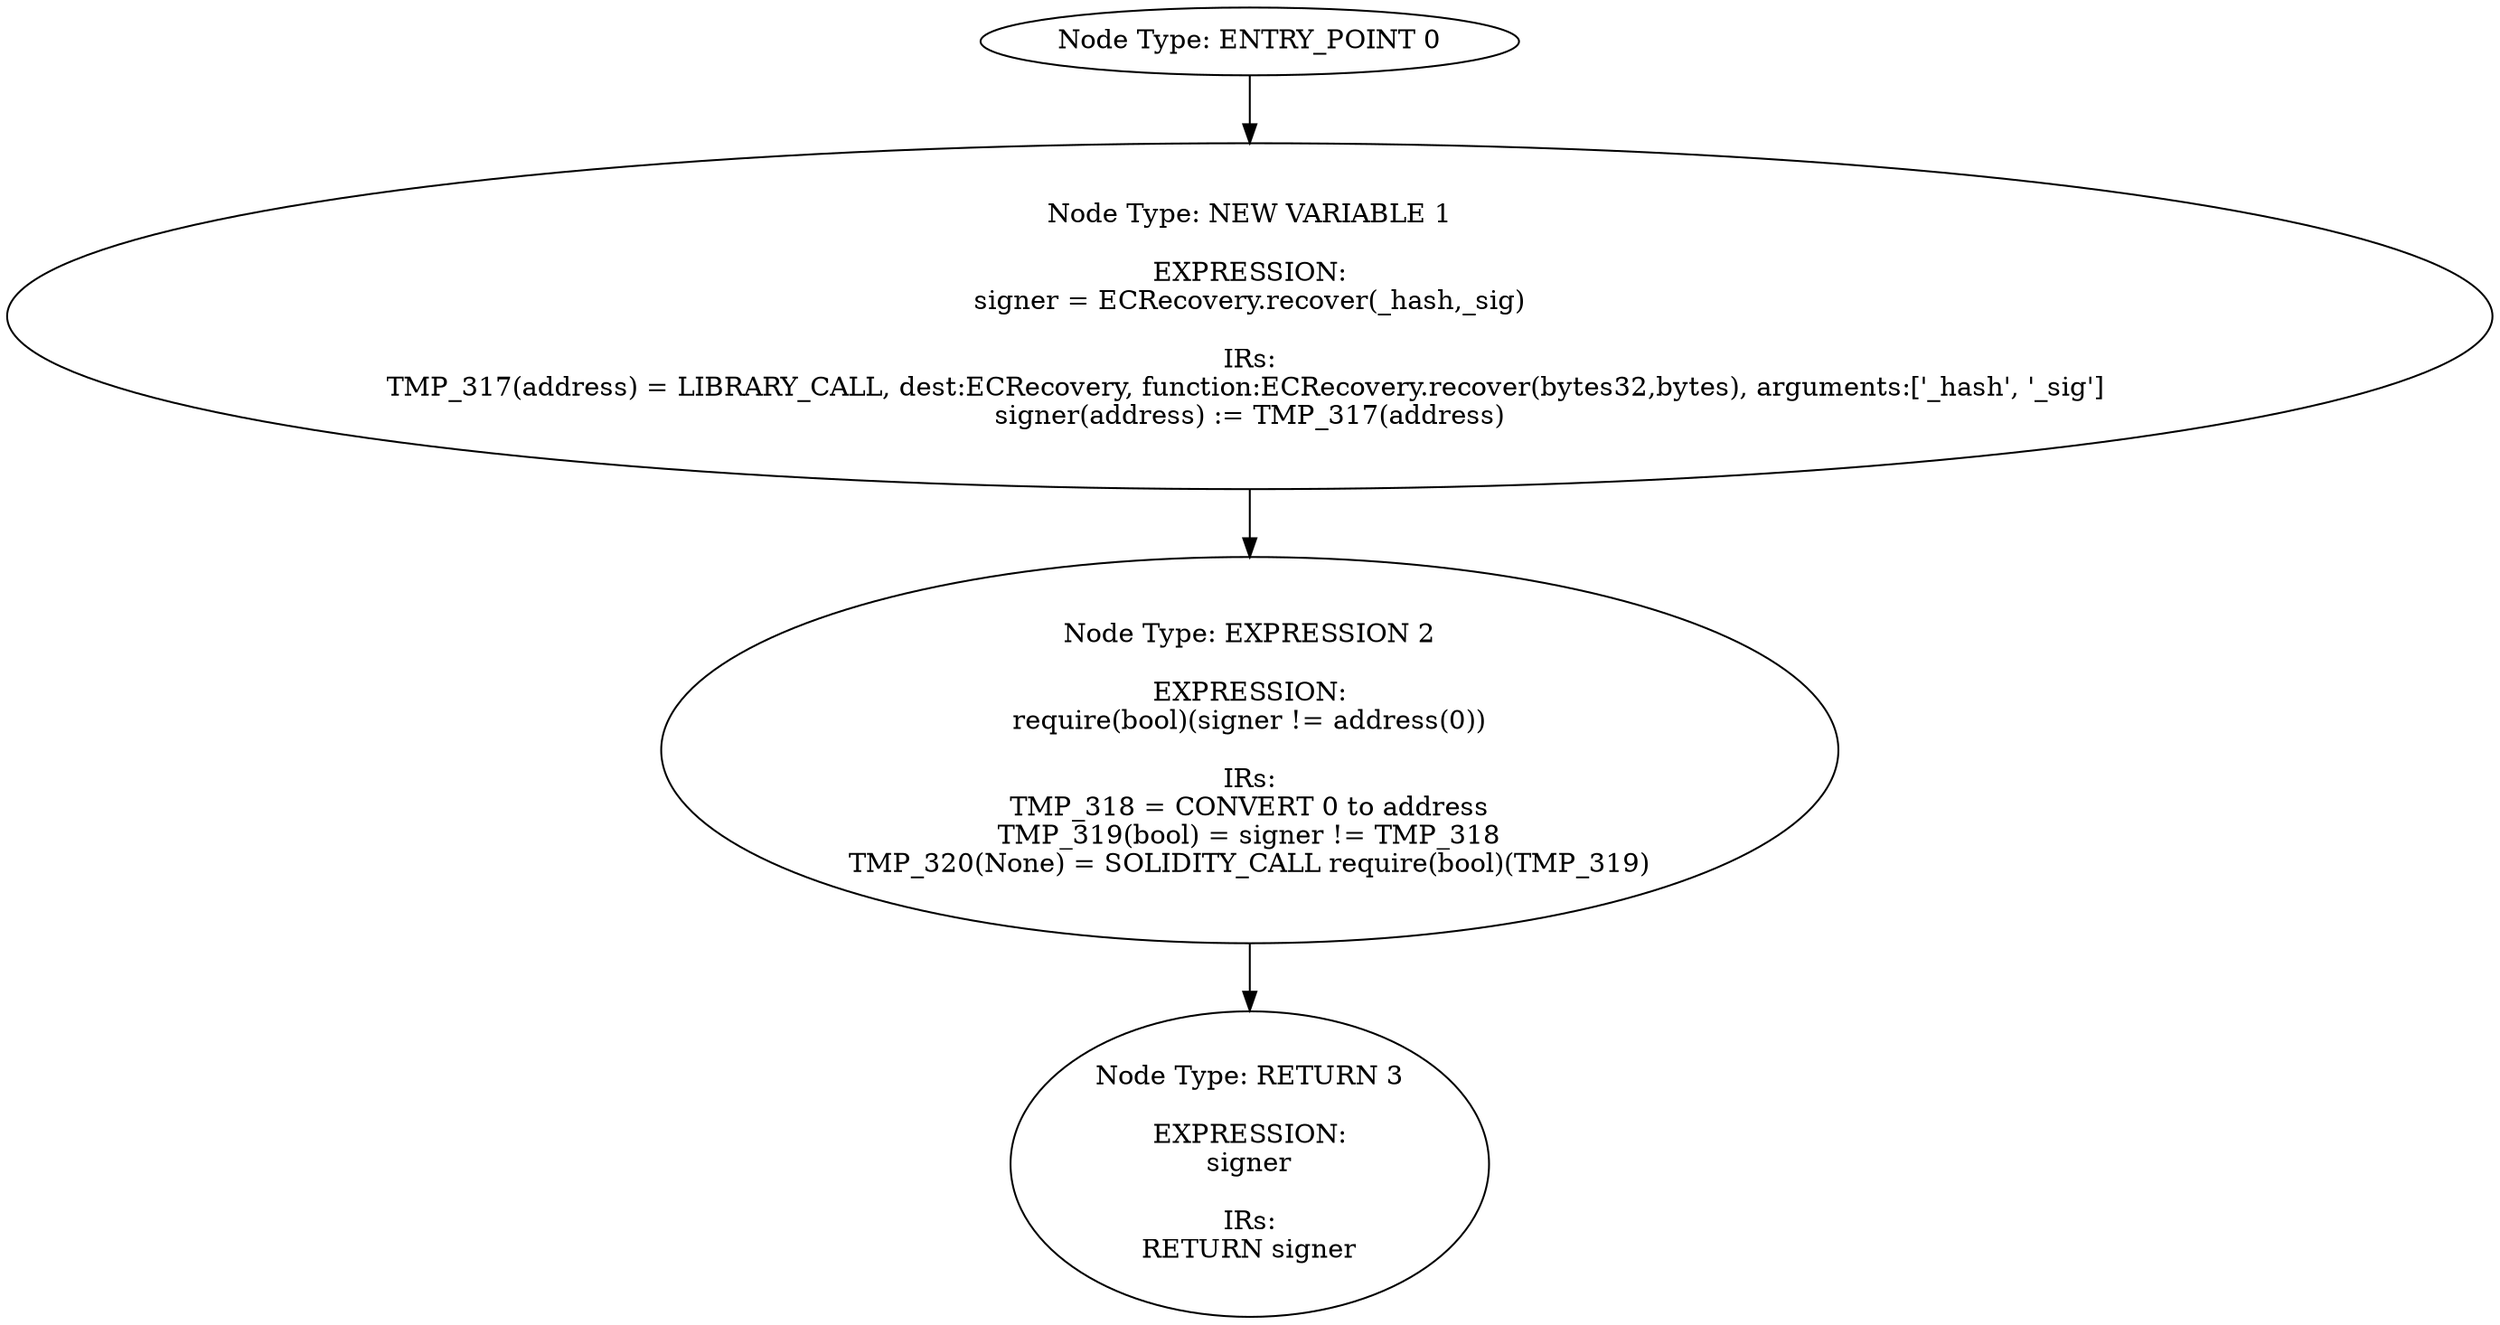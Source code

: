 digraph{
0[label="Node Type: ENTRY_POINT 0
"];
0->1;
1[label="Node Type: NEW VARIABLE 1

EXPRESSION:
signer = ECRecovery.recover(_hash,_sig)

IRs:
TMP_317(address) = LIBRARY_CALL, dest:ECRecovery, function:ECRecovery.recover(bytes32,bytes), arguments:['_hash', '_sig'] 
signer(address) := TMP_317(address)"];
1->2;
2[label="Node Type: EXPRESSION 2

EXPRESSION:
require(bool)(signer != address(0))

IRs:
TMP_318 = CONVERT 0 to address
TMP_319(bool) = signer != TMP_318
TMP_320(None) = SOLIDITY_CALL require(bool)(TMP_319)"];
2->3;
3[label="Node Type: RETURN 3

EXPRESSION:
signer

IRs:
RETURN signer"];
}
